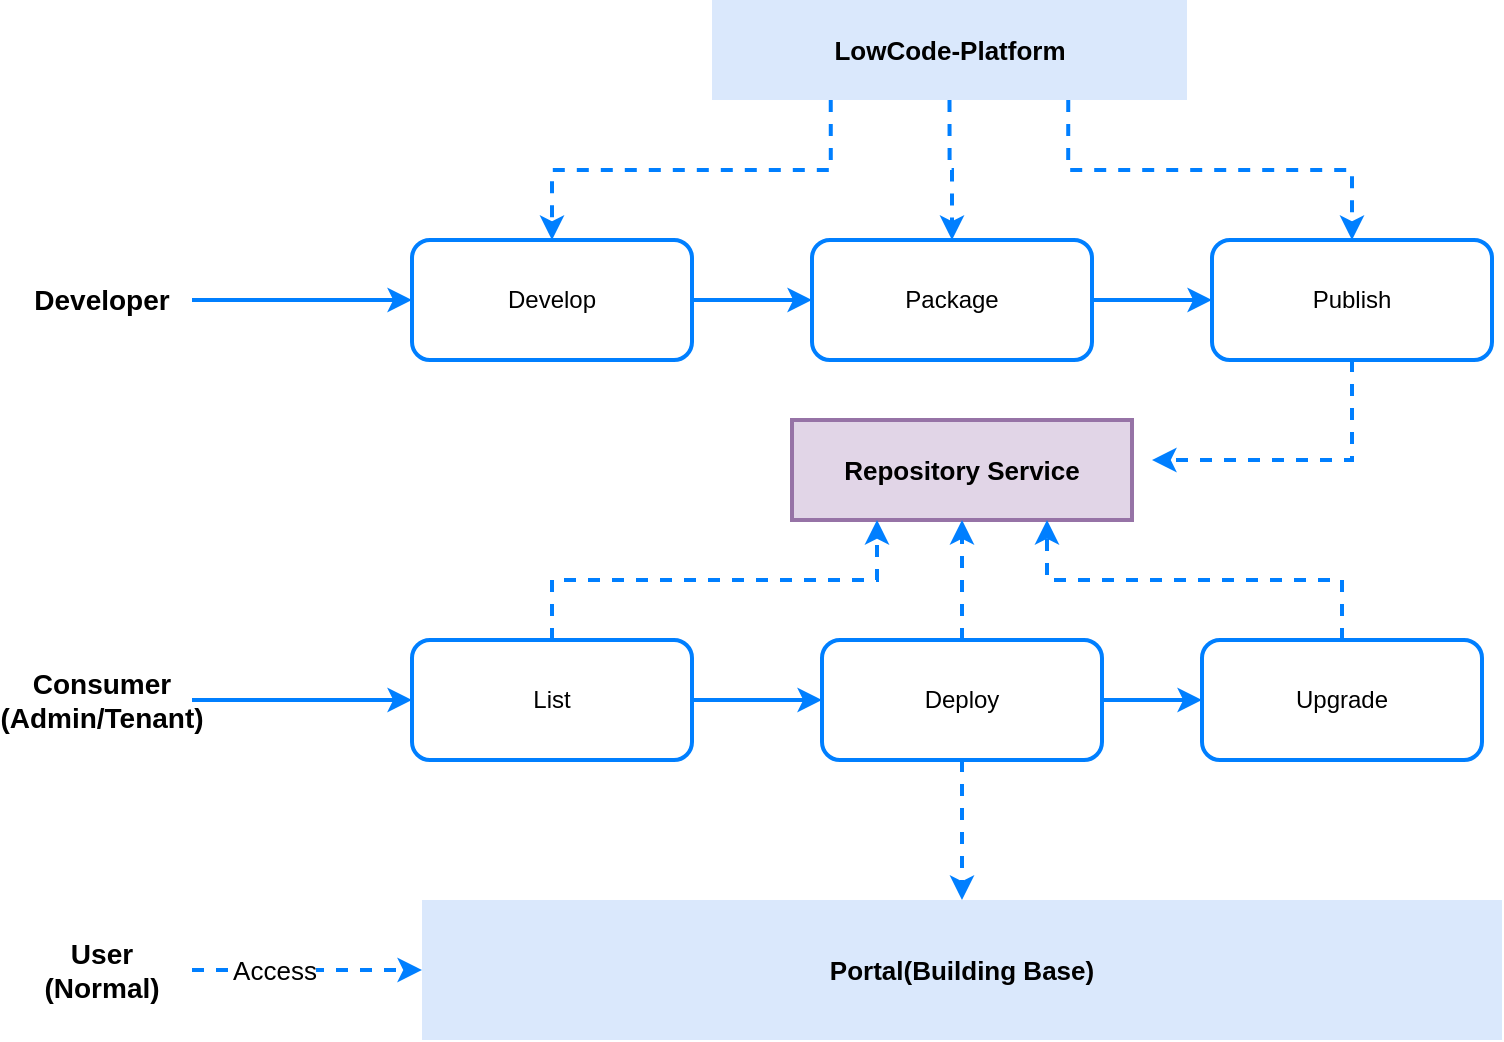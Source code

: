 <mxfile version="20.6.2" type="device"><diagram id="YQU5d3D7_bIkrUdQ6sNi" name="第 1 页"><mxGraphModel dx="1186" dy="606" grid="1" gridSize="10" guides="1" tooltips="1" connect="1" arrows="1" fold="1" page="1" pageScale="1" pageWidth="1920" pageHeight="1200" math="0" shadow="0"><root><mxCell id="0"/><mxCell id="1" parent="0"/><mxCell id="wtjckkVKsF8I9QtDrwdU-3" style="edgeStyle=orthogonalEdgeStyle;rounded=0;orthogonalLoop=1;jettySize=auto;html=1;entryX=0;entryY=0.5;entryDx=0;entryDy=0;strokeColor=#007FFF;strokeWidth=2;" parent="1" source="wtjckkVKsF8I9QtDrwdU-1" target="wtjckkVKsF8I9QtDrwdU-2" edge="1"><mxGeometry relative="1" as="geometry"/></mxCell><mxCell id="wtjckkVKsF8I9QtDrwdU-1" value="Developer" style="text;html=1;strokeColor=none;fillColor=none;align=center;verticalAlign=middle;whiteSpace=wrap;rounded=0;fontStyle=1;fontSize=14;strokeWidth=2;" parent="1" vertex="1"><mxGeometry x="200" y="200" width="90" height="40" as="geometry"/></mxCell><mxCell id="wtjckkVKsF8I9QtDrwdU-5" style="edgeStyle=orthogonalEdgeStyle;rounded=0;orthogonalLoop=1;jettySize=auto;html=1;entryX=0;entryY=0.5;entryDx=0;entryDy=0;strokeColor=#007FFF;strokeWidth=2;" parent="1" source="wtjckkVKsF8I9QtDrwdU-2" target="wtjckkVKsF8I9QtDrwdU-4" edge="1"><mxGeometry relative="1" as="geometry"/></mxCell><mxCell id="wtjckkVKsF8I9QtDrwdU-2" value="Develop" style="rounded=1;whiteSpace=wrap;html=1;strokeColor=#007FFF;strokeWidth=2;" parent="1" vertex="1"><mxGeometry x="400" y="190" width="140" height="60" as="geometry"/></mxCell><mxCell id="wtjckkVKsF8I9QtDrwdU-9" style="edgeStyle=orthogonalEdgeStyle;rounded=0;orthogonalLoop=1;jettySize=auto;html=1;strokeColor=#007FFF;strokeWidth=2;" parent="1" source="wtjckkVKsF8I9QtDrwdU-4" target="wtjckkVKsF8I9QtDrwdU-6" edge="1"><mxGeometry relative="1" as="geometry"/></mxCell><mxCell id="wtjckkVKsF8I9QtDrwdU-4" value="Package" style="rounded=1;whiteSpace=wrap;html=1;strokeColor=#007FFF;strokeWidth=2;" parent="1" vertex="1"><mxGeometry x="600" y="190" width="140" height="60" as="geometry"/></mxCell><mxCell id="wtjckkVKsF8I9QtDrwdU-19" style="edgeStyle=orthogonalEdgeStyle;rounded=0;orthogonalLoop=1;jettySize=auto;html=1;dashed=1;strokeColor=#007FFF;strokeWidth=2;" parent="1" source="wtjckkVKsF8I9QtDrwdU-6" edge="1"><mxGeometry relative="1" as="geometry"><Array as="points"><mxPoint x="870" y="300"/></Array><mxPoint x="770" y="300" as="targetPoint"/></mxGeometry></mxCell><mxCell id="wtjckkVKsF8I9QtDrwdU-6" value="Publish" style="rounded=1;whiteSpace=wrap;html=1;strokeColor=#007FFF;strokeWidth=2;" parent="1" vertex="1"><mxGeometry x="800" y="190" width="140" height="60" as="geometry"/></mxCell><mxCell id="wtjckkVKsF8I9QtDrwdU-15" value="Repository Service" style="rounded=0;whiteSpace=wrap;html=1;strokeColor=#9673a6;strokeWidth=2;fontSize=13;fontStyle=1;fillColor=#e1d5e7;" parent="1" vertex="1"><mxGeometry x="590" y="280" width="170" height="50" as="geometry"/></mxCell><mxCell id="wtjckkVKsF8I9QtDrwdU-32" style="edgeStyle=orthogonalEdgeStyle;rounded=0;orthogonalLoop=1;jettySize=auto;html=1;entryX=0.5;entryY=0;entryDx=0;entryDy=0;dashed=1;strokeColor=#007FFF;strokeWidth=2;fontSize=13;exitX=0.25;exitY=1;exitDx=0;exitDy=0;" parent="1" source="wtjckkVKsF8I9QtDrwdU-17" target="wtjckkVKsF8I9QtDrwdU-2" edge="1"><mxGeometry relative="1" as="geometry"/></mxCell><mxCell id="wtjckkVKsF8I9QtDrwdU-17" value="LowCode-Platform" style="rounded=0;whiteSpace=wrap;html=1;strokeColor=none;strokeWidth=2;fontSize=13;fontStyle=1;fillColor=#dae8fc;" parent="1" vertex="1"><mxGeometry x="550" y="70" width="237.5" height="50" as="geometry"/></mxCell><mxCell id="wtjckkVKsF8I9QtDrwdU-26" style="edgeStyle=orthogonalEdgeStyle;rounded=0;orthogonalLoop=1;jettySize=auto;html=1;entryX=0;entryY=0.5;entryDx=0;entryDy=0;strokeColor=#007FFF;strokeWidth=2;fontSize=13;" parent="1" source="wtjckkVKsF8I9QtDrwdU-22" target="wtjckkVKsF8I9QtDrwdU-23" edge="1"><mxGeometry relative="1" as="geometry"/></mxCell><mxCell id="wtjckkVKsF8I9QtDrwdU-22" value="Consumer&lt;br&gt;(Admin/Tenant)" style="text;html=1;strokeColor=none;fillColor=none;align=center;verticalAlign=middle;whiteSpace=wrap;rounded=0;fontStyle=1;fontSize=14;strokeWidth=2;" parent="1" vertex="1"><mxGeometry x="200" y="400" width="90" height="40" as="geometry"/></mxCell><mxCell id="wtjckkVKsF8I9QtDrwdU-38" style="edgeStyle=orthogonalEdgeStyle;rounded=0;orthogonalLoop=1;jettySize=auto;html=1;strokeColor=#007FFF;strokeWidth=2;fontSize=13;" parent="1" source="wtjckkVKsF8I9QtDrwdU-23" target="wtjckkVKsF8I9QtDrwdU-24" edge="1"><mxGeometry relative="1" as="geometry"/></mxCell><mxCell id="wtjckkVKsF8I9QtDrwdU-49" style="edgeStyle=orthogonalEdgeStyle;rounded=0;orthogonalLoop=1;jettySize=auto;html=1;entryX=0.25;entryY=1;entryDx=0;entryDy=0;dashed=1;strokeColor=#007FFF;strokeWidth=2;fontSize=13;" parent="1" source="wtjckkVKsF8I9QtDrwdU-23" target="wtjckkVKsF8I9QtDrwdU-15" edge="1"><mxGeometry relative="1" as="geometry"><Array as="points"><mxPoint x="470" y="360"/><mxPoint x="633" y="360"/></Array></mxGeometry></mxCell><mxCell id="wtjckkVKsF8I9QtDrwdU-23" value="List" style="rounded=1;whiteSpace=wrap;html=1;strokeColor=#007FFF;strokeWidth=2;" parent="1" vertex="1"><mxGeometry x="400" y="390" width="140" height="60" as="geometry"/></mxCell><mxCell id="wtjckkVKsF8I9QtDrwdU-42" style="edgeStyle=orthogonalEdgeStyle;rounded=0;orthogonalLoop=1;jettySize=auto;html=1;strokeColor=#007FFF;strokeWidth=2;fontSize=13;dashed=1;" parent="1" source="wtjckkVKsF8I9QtDrwdU-24" target="wtjckkVKsF8I9QtDrwdU-28" edge="1"><mxGeometry relative="1" as="geometry"/></mxCell><mxCell id="wtjckkVKsF8I9QtDrwdU-44" style="edgeStyle=orthogonalEdgeStyle;rounded=0;orthogonalLoop=1;jettySize=auto;html=1;strokeColor=#007FFF;strokeWidth=2;fontSize=13;" parent="1" source="wtjckkVKsF8I9QtDrwdU-24" target="wtjckkVKsF8I9QtDrwdU-43" edge="1"><mxGeometry relative="1" as="geometry"/></mxCell><mxCell id="wtjckkVKsF8I9QtDrwdU-47" style="edgeStyle=orthogonalEdgeStyle;rounded=0;orthogonalLoop=1;jettySize=auto;html=1;entryX=0.5;entryY=1;entryDx=0;entryDy=0;dashed=1;strokeColor=#007FFF;strokeWidth=2;fontSize=13;" parent="1" source="wtjckkVKsF8I9QtDrwdU-24" target="wtjckkVKsF8I9QtDrwdU-15" edge="1"><mxGeometry relative="1" as="geometry"/></mxCell><mxCell id="wtjckkVKsF8I9QtDrwdU-24" value="Deploy" style="rounded=1;whiteSpace=wrap;html=1;strokeColor=#007FFF;strokeWidth=2;" parent="1" vertex="1"><mxGeometry x="605" y="390" width="140" height="60" as="geometry"/></mxCell><mxCell id="wtjckkVKsF8I9QtDrwdU-28" value="Portal(Building Base)" style="rounded=0;whiteSpace=wrap;html=1;strokeColor=none;strokeWidth=2;fontSize=13;fontStyle=1;fillColor=#dae8fc;" parent="1" vertex="1"><mxGeometry x="405" y="520" width="540" height="70" as="geometry"/></mxCell><mxCell id="wtjckkVKsF8I9QtDrwdU-30" style="edgeStyle=orthogonalEdgeStyle;rounded=0;orthogonalLoop=1;jettySize=auto;html=1;dashed=1;strokeColor=#007FFF;strokeWidth=2;fontSize=13;" parent="1" source="wtjckkVKsF8I9QtDrwdU-29" target="wtjckkVKsF8I9QtDrwdU-28" edge="1"><mxGeometry relative="1" as="geometry"/></mxCell><mxCell id="wtjckkVKsF8I9QtDrwdU-39" value="Access" style="edgeLabel;html=1;align=center;verticalAlign=middle;resizable=0;points=[];fontSize=13;" parent="wtjckkVKsF8I9QtDrwdU-30" vertex="1" connectable="0"><mxGeometry x="-0.292" relative="1" as="geometry"><mxPoint as="offset"/></mxGeometry></mxCell><mxCell id="wtjckkVKsF8I9QtDrwdU-29" value="User&lt;br&gt;(Normal)" style="text;html=1;strokeColor=none;fillColor=none;align=center;verticalAlign=middle;whiteSpace=wrap;rounded=0;fontStyle=1;fontSize=14;strokeWidth=2;" parent="1" vertex="1"><mxGeometry x="200" y="535" width="90" height="40" as="geometry"/></mxCell><mxCell id="wtjckkVKsF8I9QtDrwdU-48" style="edgeStyle=orthogonalEdgeStyle;rounded=0;orthogonalLoop=1;jettySize=auto;html=1;entryX=0.75;entryY=1;entryDx=0;entryDy=0;dashed=1;strokeColor=#007FFF;strokeWidth=2;fontSize=13;" parent="1" source="wtjckkVKsF8I9QtDrwdU-43" target="wtjckkVKsF8I9QtDrwdU-15" edge="1"><mxGeometry relative="1" as="geometry"><Array as="points"><mxPoint x="865" y="360"/><mxPoint x="718" y="360"/></Array></mxGeometry></mxCell><mxCell id="wtjckkVKsF8I9QtDrwdU-43" value="Upgrade" style="rounded=1;whiteSpace=wrap;html=1;strokeColor=#007FFF;strokeWidth=2;" parent="1" vertex="1"><mxGeometry x="795" y="390" width="140" height="60" as="geometry"/></mxCell><mxCell id="7VgzIezNbu1M5QdYtomK-3" style="edgeStyle=orthogonalEdgeStyle;rounded=0;orthogonalLoop=1;jettySize=auto;html=1;entryX=0.5;entryY=0;entryDx=0;entryDy=0;dashed=1;strokeColor=#007FFF;strokeWidth=2;fontSize=13;exitX=0.75;exitY=1;exitDx=0;exitDy=0;" parent="1" source="wtjckkVKsF8I9QtDrwdU-17" target="wtjckkVKsF8I9QtDrwdU-6" edge="1"><mxGeometry relative="1" as="geometry"><mxPoint x="572.5" y="95" as="sourcePoint"/><mxPoint x="480" y="200" as="targetPoint"/></mxGeometry></mxCell><mxCell id="7VgzIezNbu1M5QdYtomK-4" style="edgeStyle=orthogonalEdgeStyle;rounded=0;orthogonalLoop=1;jettySize=auto;html=1;entryX=0.5;entryY=0;entryDx=0;entryDy=0;dashed=1;strokeColor=#007FFF;strokeWidth=2;fontSize=13;exitX=0.5;exitY=1;exitDx=0;exitDy=0;" parent="1" source="wtjckkVKsF8I9QtDrwdU-17" target="wtjckkVKsF8I9QtDrwdU-4" edge="1"><mxGeometry relative="1" as="geometry"><mxPoint x="787.5" y="95" as="sourcePoint"/><mxPoint x="880" y="200" as="targetPoint"/></mxGeometry></mxCell></root></mxGraphModel></diagram></mxfile>